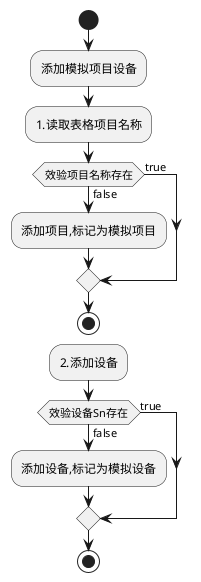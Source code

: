 @startuml
'https://plantuml.com/activity-diagram-beta

start
:添加模拟项目设备;
:1.读取表格项目名称;
if(效验项目名称存在) then (false)
    :添加项目,标记为模拟项目;
else (true)
endif

stop

:2.添加设备;
if(效验设备Sn存在) then (false)
    :添加设备,标记为模拟设备;
else (true)
endif

stop
@enduml
